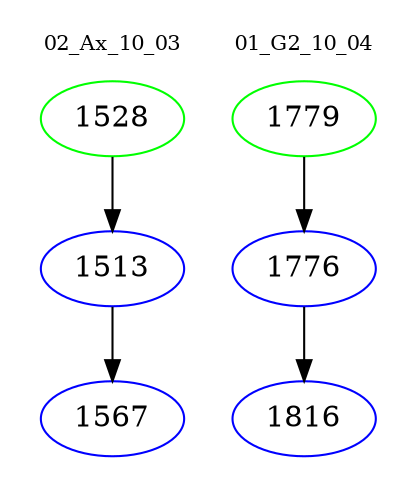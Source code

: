 digraph{
subgraph cluster_0 {
color = white
label = "02_Ax_10_03";
fontsize=10;
T0_1528 [label="1528", color="green"]
T0_1528 -> T0_1513 [color="black"]
T0_1513 [label="1513", color="blue"]
T0_1513 -> T0_1567 [color="black"]
T0_1567 [label="1567", color="blue"]
}
subgraph cluster_1 {
color = white
label = "01_G2_10_04";
fontsize=10;
T1_1779 [label="1779", color="green"]
T1_1779 -> T1_1776 [color="black"]
T1_1776 [label="1776", color="blue"]
T1_1776 -> T1_1816 [color="black"]
T1_1816 [label="1816", color="blue"]
}
}
